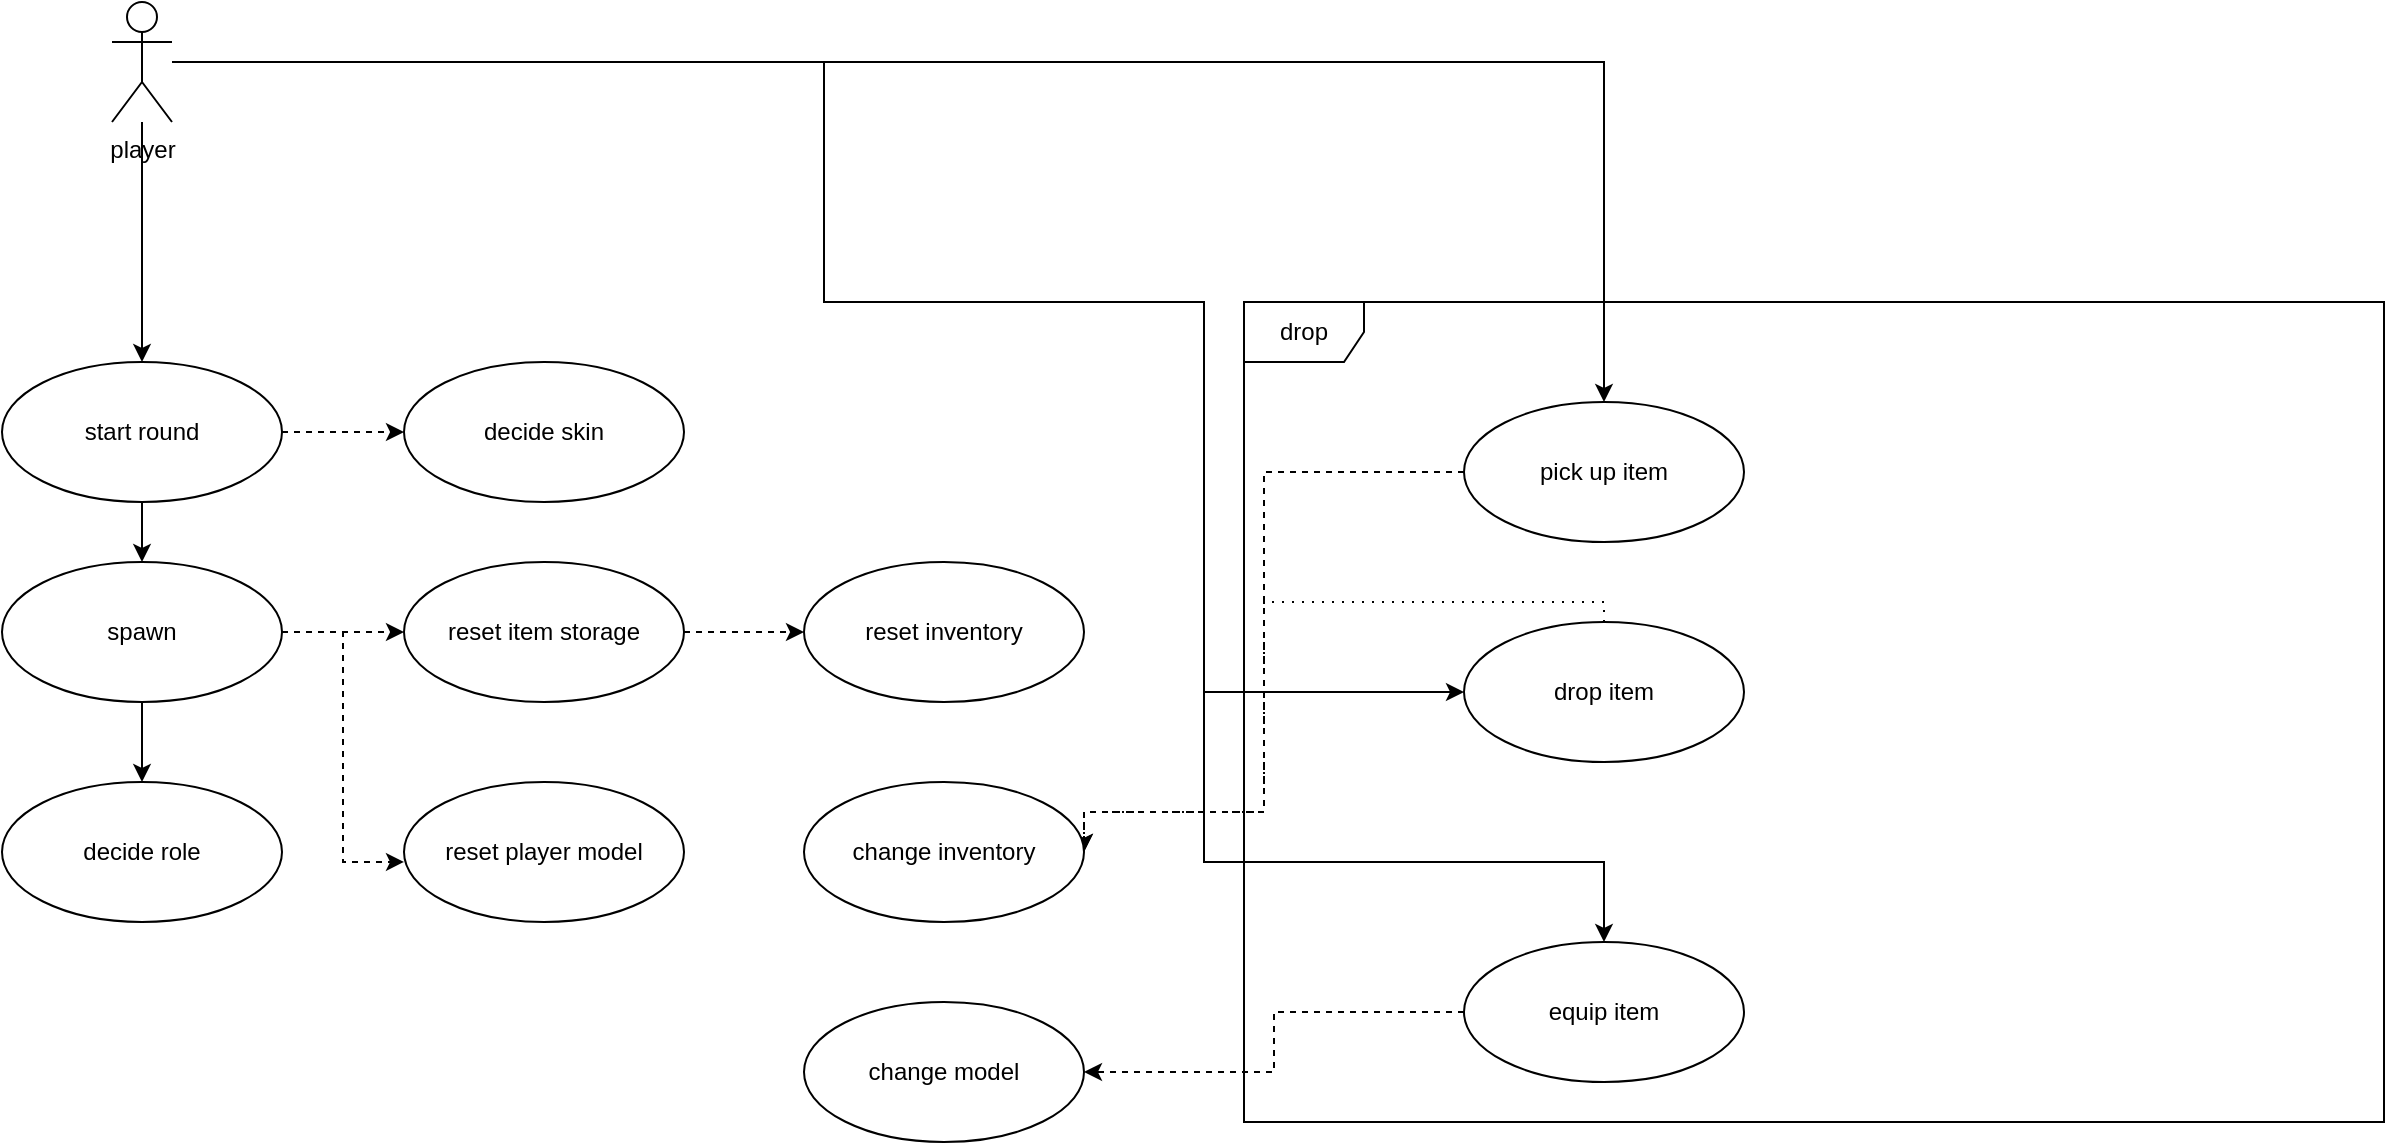 <mxfile version="25.0.1">
  <diagram name="Seite-1" id="Jd_ybocfECCN6e2M2G_0">
    <mxGraphModel dx="1430" dy="763" grid="1" gridSize="10" guides="1" tooltips="1" connect="1" arrows="1" fold="1" page="1" pageScale="1" pageWidth="827" pageHeight="1169" math="0" shadow="0">
      <root>
        <mxCell id="0" />
        <mxCell id="1" parent="0" />
        <mxCell id="5SP-J_h6_2eg4ctnNna5-33" style="edgeStyle=orthogonalEdgeStyle;rounded=0;orthogonalLoop=1;jettySize=auto;html=1;entryX=0.5;entryY=0;entryDx=0;entryDy=0;" edge="1" parent="1" source="5SP-J_h6_2eg4ctnNna5-1" target="5SP-J_h6_2eg4ctnNna5-4">
          <mxGeometry relative="1" as="geometry" />
        </mxCell>
        <mxCell id="5SP-J_h6_2eg4ctnNna5-34" style="edgeStyle=orthogonalEdgeStyle;rounded=0;orthogonalLoop=1;jettySize=auto;html=1;entryX=0.5;entryY=0;entryDx=0;entryDy=0;" edge="1" parent="1" source="5SP-J_h6_2eg4ctnNna5-1" target="5SP-J_h6_2eg4ctnNna5-22">
          <mxGeometry relative="1" as="geometry" />
        </mxCell>
        <mxCell id="5SP-J_h6_2eg4ctnNna5-35" style="edgeStyle=orthogonalEdgeStyle;rounded=0;orthogonalLoop=1;jettySize=auto;html=1;entryX=0;entryY=0.5;entryDx=0;entryDy=0;" edge="1" parent="1" source="5SP-J_h6_2eg4ctnNna5-1" target="5SP-J_h6_2eg4ctnNna5-27">
          <mxGeometry relative="1" as="geometry">
            <Array as="points">
              <mxPoint x="740" y="80" />
              <mxPoint x="740" y="200" />
              <mxPoint x="930" y="200" />
              <mxPoint x="930" y="395" />
            </Array>
          </mxGeometry>
        </mxCell>
        <mxCell id="5SP-J_h6_2eg4ctnNna5-36" style="edgeStyle=orthogonalEdgeStyle;rounded=0;orthogonalLoop=1;jettySize=auto;html=1;" edge="1" parent="1" source="5SP-J_h6_2eg4ctnNna5-1" target="5SP-J_h6_2eg4ctnNna5-28">
          <mxGeometry relative="1" as="geometry">
            <Array as="points">
              <mxPoint x="740" y="80" />
              <mxPoint x="740" y="200" />
              <mxPoint x="930" y="200" />
              <mxPoint x="930" y="480" />
              <mxPoint x="1130" y="480" />
            </Array>
          </mxGeometry>
        </mxCell>
        <mxCell id="5SP-J_h6_2eg4ctnNna5-1" value="player" style="shape=umlActor;verticalLabelPosition=bottom;verticalAlign=top;html=1;outlineConnect=0;" vertex="1" parent="1">
          <mxGeometry x="384" y="50" width="30" height="60" as="geometry" />
        </mxCell>
        <mxCell id="5SP-J_h6_2eg4ctnNna5-9" style="edgeStyle=orthogonalEdgeStyle;rounded=0;orthogonalLoop=1;jettySize=auto;html=1;entryX=0;entryY=0.5;entryDx=0;entryDy=0;dashed=1;" edge="1" parent="1" source="5SP-J_h6_2eg4ctnNna5-3" target="5SP-J_h6_2eg4ctnNna5-6">
          <mxGeometry relative="1" as="geometry" />
        </mxCell>
        <mxCell id="5SP-J_h6_2eg4ctnNna5-20" style="edgeStyle=orthogonalEdgeStyle;rounded=0;orthogonalLoop=1;jettySize=auto;html=1;entryX=0.5;entryY=0;entryDx=0;entryDy=0;" edge="1" parent="1" source="5SP-J_h6_2eg4ctnNna5-3" target="5SP-J_h6_2eg4ctnNna5-19">
          <mxGeometry relative="1" as="geometry" />
        </mxCell>
        <mxCell id="5SP-J_h6_2eg4ctnNna5-3" value="spawn" style="ellipse;whiteSpace=wrap;html=1;" vertex="1" parent="1">
          <mxGeometry x="329" y="330" width="140" height="70" as="geometry" />
        </mxCell>
        <mxCell id="5SP-J_h6_2eg4ctnNna5-5" style="edgeStyle=orthogonalEdgeStyle;rounded=0;orthogonalLoop=1;jettySize=auto;html=1;entryX=0.5;entryY=0;entryDx=0;entryDy=0;" edge="1" parent="1" source="5SP-J_h6_2eg4ctnNna5-4" target="5SP-J_h6_2eg4ctnNna5-3">
          <mxGeometry relative="1" as="geometry" />
        </mxCell>
        <mxCell id="5SP-J_h6_2eg4ctnNna5-12" style="edgeStyle=orthogonalEdgeStyle;rounded=0;orthogonalLoop=1;jettySize=auto;html=1;entryX=0;entryY=0.5;entryDx=0;entryDy=0;dashed=1;" edge="1" parent="1" source="5SP-J_h6_2eg4ctnNna5-4" target="5SP-J_h6_2eg4ctnNna5-11">
          <mxGeometry relative="1" as="geometry" />
        </mxCell>
        <mxCell id="5SP-J_h6_2eg4ctnNna5-4" value="start round" style="ellipse;whiteSpace=wrap;html=1;" vertex="1" parent="1">
          <mxGeometry x="329" y="230" width="140" height="70" as="geometry" />
        </mxCell>
        <mxCell id="5SP-J_h6_2eg4ctnNna5-8" style="edgeStyle=orthogonalEdgeStyle;rounded=0;orthogonalLoop=1;jettySize=auto;html=1;entryX=0;entryY=0.5;entryDx=0;entryDy=0;dashed=1;" edge="1" parent="1" source="5SP-J_h6_2eg4ctnNna5-6" target="5SP-J_h6_2eg4ctnNna5-7">
          <mxGeometry relative="1" as="geometry" />
        </mxCell>
        <mxCell id="5SP-J_h6_2eg4ctnNna5-6" value="reset item storage" style="ellipse;whiteSpace=wrap;html=1;" vertex="1" parent="1">
          <mxGeometry x="530" y="330" width="140" height="70" as="geometry" />
        </mxCell>
        <mxCell id="5SP-J_h6_2eg4ctnNna5-7" value="reset inventory" style="ellipse;whiteSpace=wrap;html=1;" vertex="1" parent="1">
          <mxGeometry x="730" y="330" width="140" height="70" as="geometry" />
        </mxCell>
        <mxCell id="5SP-J_h6_2eg4ctnNna5-10" value="reset player model" style="ellipse;whiteSpace=wrap;html=1;" vertex="1" parent="1">
          <mxGeometry x="530" y="440" width="140" height="70" as="geometry" />
        </mxCell>
        <mxCell id="5SP-J_h6_2eg4ctnNna5-11" value="decide skin" style="ellipse;whiteSpace=wrap;html=1;" vertex="1" parent="1">
          <mxGeometry x="530" y="230" width="140" height="70" as="geometry" />
        </mxCell>
        <mxCell id="5SP-J_h6_2eg4ctnNna5-18" style="edgeStyle=orthogonalEdgeStyle;rounded=0;orthogonalLoop=1;jettySize=auto;html=1;entryX=0;entryY=0.571;entryDx=0;entryDy=0;entryPerimeter=0;dashed=1;" edge="1" parent="1" source="5SP-J_h6_2eg4ctnNna5-3" target="5SP-J_h6_2eg4ctnNna5-10">
          <mxGeometry relative="1" as="geometry" />
        </mxCell>
        <mxCell id="5SP-J_h6_2eg4ctnNna5-19" value="decide role" style="ellipse;whiteSpace=wrap;html=1;" vertex="1" parent="1">
          <mxGeometry x="329" y="440" width="140" height="70" as="geometry" />
        </mxCell>
        <mxCell id="5SP-J_h6_2eg4ctnNna5-29" style="edgeStyle=orthogonalEdgeStyle;rounded=0;orthogonalLoop=1;jettySize=auto;html=1;entryX=1;entryY=0.5;entryDx=0;entryDy=0;dashed=1;" edge="1" parent="1" source="5SP-J_h6_2eg4ctnNna5-22" target="5SP-J_h6_2eg4ctnNna5-24">
          <mxGeometry relative="1" as="geometry">
            <Array as="points">
              <mxPoint x="960" y="285" />
              <mxPoint x="960" y="455" />
            </Array>
          </mxGeometry>
        </mxCell>
        <mxCell id="5SP-J_h6_2eg4ctnNna5-22" value="pick up item" style="ellipse;whiteSpace=wrap;html=1;" vertex="1" parent="1">
          <mxGeometry x="1060" y="250" width="140" height="70" as="geometry" />
        </mxCell>
        <mxCell id="5SP-J_h6_2eg4ctnNna5-37" style="edgeStyle=orthogonalEdgeStyle;rounded=0;orthogonalLoop=1;jettySize=auto;html=1;entryX=1;entryY=0.5;entryDx=0;entryDy=0;dashed=1;dashPattern=1 4;" edge="1" parent="1" source="5SP-J_h6_2eg4ctnNna5-27" target="5SP-J_h6_2eg4ctnNna5-24">
          <mxGeometry relative="1" as="geometry">
            <mxPoint x="880" y="460" as="targetPoint" />
            <Array as="points">
              <mxPoint x="1130" y="350" />
              <mxPoint x="960" y="350" />
              <mxPoint x="960" y="455" />
            </Array>
          </mxGeometry>
        </mxCell>
        <mxCell id="5SP-J_h6_2eg4ctnNna5-27" value="drop item" style="ellipse;whiteSpace=wrap;html=1;" vertex="1" parent="1">
          <mxGeometry x="1060" y="360" width="140" height="70" as="geometry" />
        </mxCell>
        <mxCell id="5SP-J_h6_2eg4ctnNna5-31" style="edgeStyle=orthogonalEdgeStyle;rounded=0;orthogonalLoop=1;jettySize=auto;html=1;entryX=1;entryY=0.5;entryDx=0;entryDy=0;dashed=1;" edge="1" parent="1" source="5SP-J_h6_2eg4ctnNna5-28" target="5SP-J_h6_2eg4ctnNna5-26">
          <mxGeometry relative="1" as="geometry" />
        </mxCell>
        <mxCell id="5SP-J_h6_2eg4ctnNna5-28" value="equip item" style="ellipse;whiteSpace=wrap;html=1;" vertex="1" parent="1">
          <mxGeometry x="1060" y="520" width="140" height="70" as="geometry" />
        </mxCell>
        <mxCell id="5SP-J_h6_2eg4ctnNna5-24" value="change inventory" style="ellipse;whiteSpace=wrap;html=1;" vertex="1" parent="1">
          <mxGeometry x="730" y="440" width="140" height="70" as="geometry" />
        </mxCell>
        <mxCell id="5SP-J_h6_2eg4ctnNna5-26" value="change model" style="ellipse;whiteSpace=wrap;html=1;" vertex="1" parent="1">
          <mxGeometry x="730" y="550" width="140" height="70" as="geometry" />
        </mxCell>
        <mxCell id="5SP-J_h6_2eg4ctnNna5-38" value="drop" style="shape=umlFrame;whiteSpace=wrap;html=1;pointerEvents=0;" vertex="1" parent="1">
          <mxGeometry x="950" y="200" width="570" height="410" as="geometry" />
        </mxCell>
      </root>
    </mxGraphModel>
  </diagram>
</mxfile>
